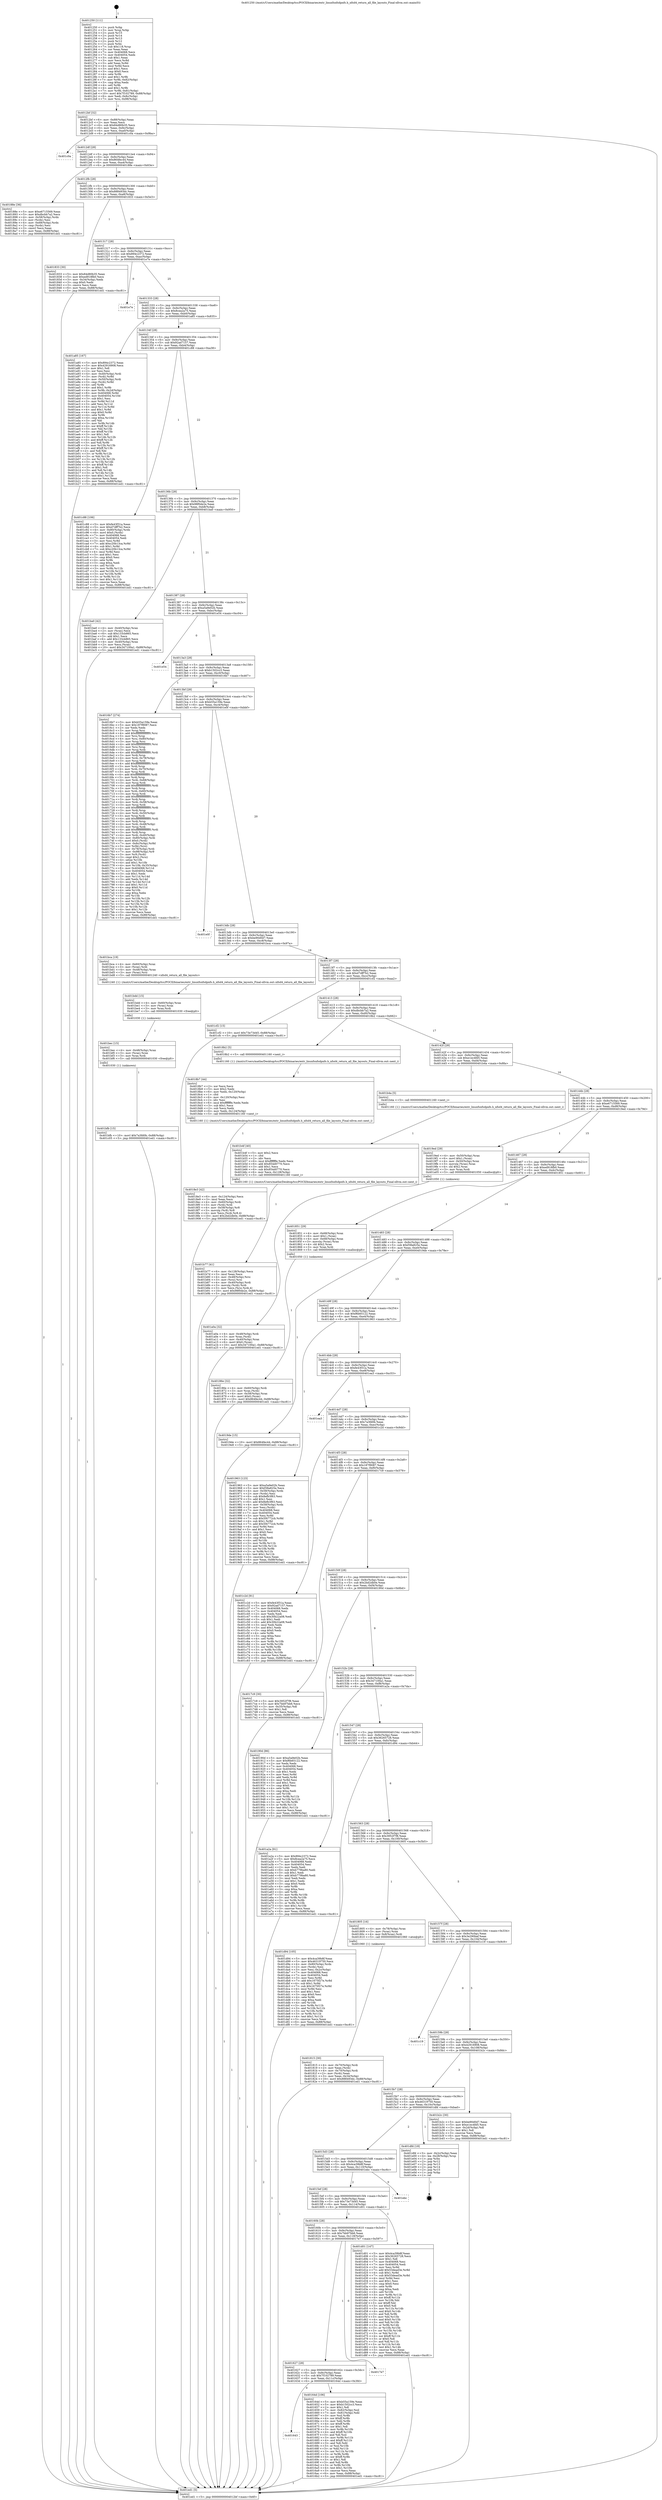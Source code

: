 digraph "0x401250" {
  label = "0x401250 (/mnt/c/Users/mathe/Desktop/tcc/POCII/binaries/extr_linuxfsnfsdpnfs.h_nfsd4_return_all_file_layouts_Final-ollvm.out::main(0))"
  labelloc = "t"
  node[shape=record]

  Entry [label="",width=0.3,height=0.3,shape=circle,fillcolor=black,style=filled]
  "0x4012bf" [label="{
     0x4012bf [32]\l
     | [instrs]\l
     &nbsp;&nbsp;0x4012bf \<+6\>: mov -0x88(%rbp),%eax\l
     &nbsp;&nbsp;0x4012c5 \<+2\>: mov %eax,%ecx\l
     &nbsp;&nbsp;0x4012c7 \<+6\>: sub $0x84d80b35,%ecx\l
     &nbsp;&nbsp;0x4012cd \<+6\>: mov %eax,-0x9c(%rbp)\l
     &nbsp;&nbsp;0x4012d3 \<+6\>: mov %ecx,-0xa0(%rbp)\l
     &nbsp;&nbsp;0x4012d9 \<+6\>: je 0000000000401c0a \<main+0x9ba\>\l
  }"]
  "0x401c0a" [label="{
     0x401c0a\l
  }", style=dashed]
  "0x4012df" [label="{
     0x4012df [28]\l
     | [instrs]\l
     &nbsp;&nbsp;0x4012df \<+5\>: jmp 00000000004012e4 \<main+0x94\>\l
     &nbsp;&nbsp;0x4012e4 \<+6\>: mov -0x9c(%rbp),%eax\l
     &nbsp;&nbsp;0x4012ea \<+5\>: sub $0x864fec44,%eax\l
     &nbsp;&nbsp;0x4012ef \<+6\>: mov %eax,-0xa4(%rbp)\l
     &nbsp;&nbsp;0x4012f5 \<+6\>: je 000000000040188e \<main+0x63e\>\l
  }"]
  Exit [label="",width=0.3,height=0.3,shape=circle,fillcolor=black,style=filled,peripheries=2]
  "0x40188e" [label="{
     0x40188e [36]\l
     | [instrs]\l
     &nbsp;&nbsp;0x40188e \<+5\>: mov $0xe6715569,%eax\l
     &nbsp;&nbsp;0x401893 \<+5\>: mov $0xdbcbb7a2,%ecx\l
     &nbsp;&nbsp;0x401898 \<+4\>: mov -0x58(%rbp),%rdx\l
     &nbsp;&nbsp;0x40189c \<+2\>: mov (%rdx),%esi\l
     &nbsp;&nbsp;0x40189e \<+4\>: mov -0x68(%rbp),%rdx\l
     &nbsp;&nbsp;0x4018a2 \<+2\>: cmp (%rdx),%esi\l
     &nbsp;&nbsp;0x4018a4 \<+3\>: cmovl %ecx,%eax\l
     &nbsp;&nbsp;0x4018a7 \<+6\>: mov %eax,-0x88(%rbp)\l
     &nbsp;&nbsp;0x4018ad \<+5\>: jmp 0000000000401ed1 \<main+0xc81\>\l
  }"]
  "0x4012fb" [label="{
     0x4012fb [28]\l
     | [instrs]\l
     &nbsp;&nbsp;0x4012fb \<+5\>: jmp 0000000000401300 \<main+0xb0\>\l
     &nbsp;&nbsp;0x401300 \<+6\>: mov -0x9c(%rbp),%eax\l
     &nbsp;&nbsp;0x401306 \<+5\>: sub $0x888493dc,%eax\l
     &nbsp;&nbsp;0x40130b \<+6\>: mov %eax,-0xa8(%rbp)\l
     &nbsp;&nbsp;0x401311 \<+6\>: je 0000000000401833 \<main+0x5e3\>\l
  }"]
  "0x401bfb" [label="{
     0x401bfb [15]\l
     | [instrs]\l
     &nbsp;&nbsp;0x401bfb \<+10\>: movl $0x7a3fd0b,-0x88(%rbp)\l
     &nbsp;&nbsp;0x401c05 \<+5\>: jmp 0000000000401ed1 \<main+0xc81\>\l
  }"]
  "0x401833" [label="{
     0x401833 [30]\l
     | [instrs]\l
     &nbsp;&nbsp;0x401833 \<+5\>: mov $0x84d80b35,%eax\l
     &nbsp;&nbsp;0x401838 \<+5\>: mov $0xed918fb0,%ecx\l
     &nbsp;&nbsp;0x40183d \<+3\>: mov -0x34(%rbp),%edx\l
     &nbsp;&nbsp;0x401840 \<+3\>: cmp $0x0,%edx\l
     &nbsp;&nbsp;0x401843 \<+3\>: cmove %ecx,%eax\l
     &nbsp;&nbsp;0x401846 \<+6\>: mov %eax,-0x88(%rbp)\l
     &nbsp;&nbsp;0x40184c \<+5\>: jmp 0000000000401ed1 \<main+0xc81\>\l
  }"]
  "0x401317" [label="{
     0x401317 [28]\l
     | [instrs]\l
     &nbsp;&nbsp;0x401317 \<+5\>: jmp 000000000040131c \<main+0xcc\>\l
     &nbsp;&nbsp;0x40131c \<+6\>: mov -0x9c(%rbp),%eax\l
     &nbsp;&nbsp;0x401322 \<+5\>: sub $0x894c2372,%eax\l
     &nbsp;&nbsp;0x401327 \<+6\>: mov %eax,-0xac(%rbp)\l
     &nbsp;&nbsp;0x40132d \<+6\>: je 0000000000401e7e \<main+0xc2e\>\l
  }"]
  "0x401bec" [label="{
     0x401bec [15]\l
     | [instrs]\l
     &nbsp;&nbsp;0x401bec \<+4\>: mov -0x48(%rbp),%rax\l
     &nbsp;&nbsp;0x401bf0 \<+3\>: mov (%rax),%rax\l
     &nbsp;&nbsp;0x401bf3 \<+3\>: mov %rax,%rdi\l
     &nbsp;&nbsp;0x401bf6 \<+5\>: call 0000000000401030 \<free@plt\>\l
     | [calls]\l
     &nbsp;&nbsp;0x401030 \{1\} (unknown)\l
  }"]
  "0x401e7e" [label="{
     0x401e7e\l
  }", style=dashed]
  "0x401333" [label="{
     0x401333 [28]\l
     | [instrs]\l
     &nbsp;&nbsp;0x401333 \<+5\>: jmp 0000000000401338 \<main+0xe8\>\l
     &nbsp;&nbsp;0x401338 \<+6\>: mov -0x9c(%rbp),%eax\l
     &nbsp;&nbsp;0x40133e \<+5\>: sub $0x8cea2a75,%eax\l
     &nbsp;&nbsp;0x401343 \<+6\>: mov %eax,-0xb0(%rbp)\l
     &nbsp;&nbsp;0x401349 \<+6\>: je 0000000000401a85 \<main+0x835\>\l
  }"]
  "0x401bdd" [label="{
     0x401bdd [15]\l
     | [instrs]\l
     &nbsp;&nbsp;0x401bdd \<+4\>: mov -0x60(%rbp),%rax\l
     &nbsp;&nbsp;0x401be1 \<+3\>: mov (%rax),%rax\l
     &nbsp;&nbsp;0x401be4 \<+3\>: mov %rax,%rdi\l
     &nbsp;&nbsp;0x401be7 \<+5\>: call 0000000000401030 \<free@plt\>\l
     | [calls]\l
     &nbsp;&nbsp;0x401030 \{1\} (unknown)\l
  }"]
  "0x401a85" [label="{
     0x401a85 [167]\l
     | [instrs]\l
     &nbsp;&nbsp;0x401a85 \<+5\>: mov $0x894c2372,%eax\l
     &nbsp;&nbsp;0x401a8a \<+5\>: mov $0x42916908,%ecx\l
     &nbsp;&nbsp;0x401a8f \<+2\>: mov $0x1,%dl\l
     &nbsp;&nbsp;0x401a91 \<+2\>: xor %esi,%esi\l
     &nbsp;&nbsp;0x401a93 \<+4\>: mov -0x40(%rbp),%rdi\l
     &nbsp;&nbsp;0x401a97 \<+3\>: mov (%rdi),%r8d\l
     &nbsp;&nbsp;0x401a9a \<+4\>: mov -0x50(%rbp),%rdi\l
     &nbsp;&nbsp;0x401a9e \<+3\>: cmp (%rdi),%r8d\l
     &nbsp;&nbsp;0x401aa1 \<+4\>: setl %r9b\l
     &nbsp;&nbsp;0x401aa5 \<+4\>: and $0x1,%r9b\l
     &nbsp;&nbsp;0x401aa9 \<+4\>: mov %r9b,-0x2d(%rbp)\l
     &nbsp;&nbsp;0x401aad \<+8\>: mov 0x404068,%r8d\l
     &nbsp;&nbsp;0x401ab5 \<+8\>: mov 0x404054,%r10d\l
     &nbsp;&nbsp;0x401abd \<+3\>: sub $0x1,%esi\l
     &nbsp;&nbsp;0x401ac0 \<+3\>: mov %r8d,%r11d\l
     &nbsp;&nbsp;0x401ac3 \<+3\>: add %esi,%r11d\l
     &nbsp;&nbsp;0x401ac6 \<+4\>: imul %r11d,%r8d\l
     &nbsp;&nbsp;0x401aca \<+4\>: and $0x1,%r8d\l
     &nbsp;&nbsp;0x401ace \<+4\>: cmp $0x0,%r8d\l
     &nbsp;&nbsp;0x401ad2 \<+4\>: sete %r9b\l
     &nbsp;&nbsp;0x401ad6 \<+4\>: cmp $0xa,%r10d\l
     &nbsp;&nbsp;0x401ada \<+3\>: setl %bl\l
     &nbsp;&nbsp;0x401add \<+3\>: mov %r9b,%r14b\l
     &nbsp;&nbsp;0x401ae0 \<+4\>: xor $0xff,%r14b\l
     &nbsp;&nbsp;0x401ae4 \<+3\>: mov %bl,%r15b\l
     &nbsp;&nbsp;0x401ae7 \<+4\>: xor $0xff,%r15b\l
     &nbsp;&nbsp;0x401aeb \<+3\>: xor $0x1,%dl\l
     &nbsp;&nbsp;0x401aee \<+3\>: mov %r14b,%r12b\l
     &nbsp;&nbsp;0x401af1 \<+4\>: and $0xff,%r12b\l
     &nbsp;&nbsp;0x401af5 \<+3\>: and %dl,%r9b\l
     &nbsp;&nbsp;0x401af8 \<+3\>: mov %r15b,%r13b\l
     &nbsp;&nbsp;0x401afb \<+4\>: and $0xff,%r13b\l
     &nbsp;&nbsp;0x401aff \<+2\>: and %dl,%bl\l
     &nbsp;&nbsp;0x401b01 \<+3\>: or %r9b,%r12b\l
     &nbsp;&nbsp;0x401b04 \<+3\>: or %bl,%r13b\l
     &nbsp;&nbsp;0x401b07 \<+3\>: xor %r13b,%r12b\l
     &nbsp;&nbsp;0x401b0a \<+3\>: or %r15b,%r14b\l
     &nbsp;&nbsp;0x401b0d \<+4\>: xor $0xff,%r14b\l
     &nbsp;&nbsp;0x401b11 \<+3\>: or $0x1,%dl\l
     &nbsp;&nbsp;0x401b14 \<+3\>: and %dl,%r14b\l
     &nbsp;&nbsp;0x401b17 \<+3\>: or %r14b,%r12b\l
     &nbsp;&nbsp;0x401b1a \<+4\>: test $0x1,%r12b\l
     &nbsp;&nbsp;0x401b1e \<+3\>: cmovne %ecx,%eax\l
     &nbsp;&nbsp;0x401b21 \<+6\>: mov %eax,-0x88(%rbp)\l
     &nbsp;&nbsp;0x401b27 \<+5\>: jmp 0000000000401ed1 \<main+0xc81\>\l
  }"]
  "0x40134f" [label="{
     0x40134f [28]\l
     | [instrs]\l
     &nbsp;&nbsp;0x40134f \<+5\>: jmp 0000000000401354 \<main+0x104\>\l
     &nbsp;&nbsp;0x401354 \<+6\>: mov -0x9c(%rbp),%eax\l
     &nbsp;&nbsp;0x40135a \<+5\>: sub $0x92ad7157,%eax\l
     &nbsp;&nbsp;0x40135f \<+6\>: mov %eax,-0xb4(%rbp)\l
     &nbsp;&nbsp;0x401365 \<+6\>: je 0000000000401c88 \<main+0xa38\>\l
  }"]
  "0x401b77" [label="{
     0x401b77 [41]\l
     | [instrs]\l
     &nbsp;&nbsp;0x401b77 \<+6\>: mov -0x128(%rbp),%ecx\l
     &nbsp;&nbsp;0x401b7d \<+3\>: imul %eax,%ecx\l
     &nbsp;&nbsp;0x401b80 \<+4\>: mov -0x48(%rbp),%rsi\l
     &nbsp;&nbsp;0x401b84 \<+3\>: mov (%rsi),%rsi\l
     &nbsp;&nbsp;0x401b87 \<+4\>: mov -0x40(%rbp),%rdi\l
     &nbsp;&nbsp;0x401b8b \<+3\>: movslq (%rdi),%rdi\l
     &nbsp;&nbsp;0x401b8e \<+3\>: mov %ecx,(%rsi,%rdi,4)\l
     &nbsp;&nbsp;0x401b91 \<+10\>: movl $0x98f0de2e,-0x88(%rbp)\l
     &nbsp;&nbsp;0x401b9b \<+5\>: jmp 0000000000401ed1 \<main+0xc81\>\l
  }"]
  "0x401c88" [label="{
     0x401c88 [106]\l
     | [instrs]\l
     &nbsp;&nbsp;0x401c88 \<+5\>: mov $0xfe43f31a,%eax\l
     &nbsp;&nbsp;0x401c8d \<+5\>: mov $0xd7dff7b2,%ecx\l
     &nbsp;&nbsp;0x401c92 \<+4\>: mov -0x80(%rbp),%rdx\l
     &nbsp;&nbsp;0x401c96 \<+6\>: movl $0x0,(%rdx)\l
     &nbsp;&nbsp;0x401c9c \<+7\>: mov 0x404068,%esi\l
     &nbsp;&nbsp;0x401ca3 \<+7\>: mov 0x404054,%edi\l
     &nbsp;&nbsp;0x401caa \<+3\>: mov %esi,%r8d\l
     &nbsp;&nbsp;0x401cad \<+7\>: add $0xc20b13ca,%r8d\l
     &nbsp;&nbsp;0x401cb4 \<+4\>: sub $0x1,%r8d\l
     &nbsp;&nbsp;0x401cb8 \<+7\>: sub $0xc20b13ca,%r8d\l
     &nbsp;&nbsp;0x401cbf \<+4\>: imul %r8d,%esi\l
     &nbsp;&nbsp;0x401cc3 \<+3\>: and $0x1,%esi\l
     &nbsp;&nbsp;0x401cc6 \<+3\>: cmp $0x0,%esi\l
     &nbsp;&nbsp;0x401cc9 \<+4\>: sete %r9b\l
     &nbsp;&nbsp;0x401ccd \<+3\>: cmp $0xa,%edi\l
     &nbsp;&nbsp;0x401cd0 \<+4\>: setl %r10b\l
     &nbsp;&nbsp;0x401cd4 \<+3\>: mov %r9b,%r11b\l
     &nbsp;&nbsp;0x401cd7 \<+3\>: and %r10b,%r11b\l
     &nbsp;&nbsp;0x401cda \<+3\>: xor %r10b,%r9b\l
     &nbsp;&nbsp;0x401cdd \<+3\>: or %r9b,%r11b\l
     &nbsp;&nbsp;0x401ce0 \<+4\>: test $0x1,%r11b\l
     &nbsp;&nbsp;0x401ce4 \<+3\>: cmovne %ecx,%eax\l
     &nbsp;&nbsp;0x401ce7 \<+6\>: mov %eax,-0x88(%rbp)\l
     &nbsp;&nbsp;0x401ced \<+5\>: jmp 0000000000401ed1 \<main+0xc81\>\l
  }"]
  "0x40136b" [label="{
     0x40136b [28]\l
     | [instrs]\l
     &nbsp;&nbsp;0x40136b \<+5\>: jmp 0000000000401370 \<main+0x120\>\l
     &nbsp;&nbsp;0x401370 \<+6\>: mov -0x9c(%rbp),%eax\l
     &nbsp;&nbsp;0x401376 \<+5\>: sub $0x98f0de2e,%eax\l
     &nbsp;&nbsp;0x40137b \<+6\>: mov %eax,-0xb8(%rbp)\l
     &nbsp;&nbsp;0x401381 \<+6\>: je 0000000000401ba0 \<main+0x950\>\l
  }"]
  "0x401b4f" [label="{
     0x401b4f [40]\l
     | [instrs]\l
     &nbsp;&nbsp;0x401b4f \<+5\>: mov $0x2,%ecx\l
     &nbsp;&nbsp;0x401b54 \<+1\>: cltd\l
     &nbsp;&nbsp;0x401b55 \<+2\>: idiv %ecx\l
     &nbsp;&nbsp;0x401b57 \<+6\>: imul $0xfffffffe,%edx,%ecx\l
     &nbsp;&nbsp;0x401b5d \<+6\>: add $0x854d0770,%ecx\l
     &nbsp;&nbsp;0x401b63 \<+3\>: add $0x1,%ecx\l
     &nbsp;&nbsp;0x401b66 \<+6\>: sub $0x854d0770,%ecx\l
     &nbsp;&nbsp;0x401b6c \<+6\>: mov %ecx,-0x128(%rbp)\l
     &nbsp;&nbsp;0x401b72 \<+5\>: call 0000000000401160 \<next_i\>\l
     | [calls]\l
     &nbsp;&nbsp;0x401160 \{1\} (/mnt/c/Users/mathe/Desktop/tcc/POCII/binaries/extr_linuxfsnfsdpnfs.h_nfsd4_return_all_file_layouts_Final-ollvm.out::next_i)\l
  }"]
  "0x401ba0" [label="{
     0x401ba0 [42]\l
     | [instrs]\l
     &nbsp;&nbsp;0x401ba0 \<+4\>: mov -0x40(%rbp),%rax\l
     &nbsp;&nbsp;0x401ba4 \<+2\>: mov (%rax),%ecx\l
     &nbsp;&nbsp;0x401ba6 \<+6\>: sub $0x133cb865,%ecx\l
     &nbsp;&nbsp;0x401bac \<+3\>: add $0x1,%ecx\l
     &nbsp;&nbsp;0x401baf \<+6\>: add $0x133cb865,%ecx\l
     &nbsp;&nbsp;0x401bb5 \<+4\>: mov -0x40(%rbp),%rax\l
     &nbsp;&nbsp;0x401bb9 \<+2\>: mov %ecx,(%rax)\l
     &nbsp;&nbsp;0x401bbb \<+10\>: movl $0x347100a1,-0x88(%rbp)\l
     &nbsp;&nbsp;0x401bc5 \<+5\>: jmp 0000000000401ed1 \<main+0xc81\>\l
  }"]
  "0x401387" [label="{
     0x401387 [28]\l
     | [instrs]\l
     &nbsp;&nbsp;0x401387 \<+5\>: jmp 000000000040138c \<main+0x13c\>\l
     &nbsp;&nbsp;0x40138c \<+6\>: mov -0x9c(%rbp),%eax\l
     &nbsp;&nbsp;0x401392 \<+5\>: sub $0xa5a9e02b,%eax\l
     &nbsp;&nbsp;0x401397 \<+6\>: mov %eax,-0xbc(%rbp)\l
     &nbsp;&nbsp;0x40139d \<+6\>: je 0000000000401e54 \<main+0xc04\>\l
  }"]
  "0x401a0a" [label="{
     0x401a0a [32]\l
     | [instrs]\l
     &nbsp;&nbsp;0x401a0a \<+4\>: mov -0x48(%rbp),%rdi\l
     &nbsp;&nbsp;0x401a0e \<+3\>: mov %rax,(%rdi)\l
     &nbsp;&nbsp;0x401a11 \<+4\>: mov -0x40(%rbp),%rax\l
     &nbsp;&nbsp;0x401a15 \<+6\>: movl $0x0,(%rax)\l
     &nbsp;&nbsp;0x401a1b \<+10\>: movl $0x347100a1,-0x88(%rbp)\l
     &nbsp;&nbsp;0x401a25 \<+5\>: jmp 0000000000401ed1 \<main+0xc81\>\l
  }"]
  "0x401e54" [label="{
     0x401e54\l
  }", style=dashed]
  "0x4013a3" [label="{
     0x4013a3 [28]\l
     | [instrs]\l
     &nbsp;&nbsp;0x4013a3 \<+5\>: jmp 00000000004013a8 \<main+0x158\>\l
     &nbsp;&nbsp;0x4013a8 \<+6\>: mov -0x9c(%rbp),%eax\l
     &nbsp;&nbsp;0x4013ae \<+5\>: sub $0xb1502cc3,%eax\l
     &nbsp;&nbsp;0x4013b3 \<+6\>: mov %eax,-0xc0(%rbp)\l
     &nbsp;&nbsp;0x4013b9 \<+6\>: je 00000000004016b7 \<main+0x467\>\l
  }"]
  "0x4018e3" [label="{
     0x4018e3 [42]\l
     | [instrs]\l
     &nbsp;&nbsp;0x4018e3 \<+6\>: mov -0x124(%rbp),%ecx\l
     &nbsp;&nbsp;0x4018e9 \<+3\>: imul %eax,%ecx\l
     &nbsp;&nbsp;0x4018ec \<+4\>: mov -0x60(%rbp),%rdi\l
     &nbsp;&nbsp;0x4018f0 \<+3\>: mov (%rdi),%rdi\l
     &nbsp;&nbsp;0x4018f3 \<+4\>: mov -0x58(%rbp),%r8\l
     &nbsp;&nbsp;0x4018f7 \<+3\>: movslq (%r8),%r8\l
     &nbsp;&nbsp;0x4018fa \<+4\>: mov %ecx,(%rdi,%r8,4)\l
     &nbsp;&nbsp;0x4018fe \<+10\>: movl $0x2bd2db0e,-0x88(%rbp)\l
     &nbsp;&nbsp;0x401908 \<+5\>: jmp 0000000000401ed1 \<main+0xc81\>\l
  }"]
  "0x4016b7" [label="{
     0x4016b7 [274]\l
     | [instrs]\l
     &nbsp;&nbsp;0x4016b7 \<+5\>: mov $0xb55a159e,%eax\l
     &nbsp;&nbsp;0x4016bc \<+5\>: mov $0x187f9087,%ecx\l
     &nbsp;&nbsp;0x4016c1 \<+2\>: xor %edx,%edx\l
     &nbsp;&nbsp;0x4016c3 \<+3\>: mov %rsp,%rsi\l
     &nbsp;&nbsp;0x4016c6 \<+4\>: add $0xfffffffffffffff0,%rsi\l
     &nbsp;&nbsp;0x4016ca \<+3\>: mov %rsi,%rsp\l
     &nbsp;&nbsp;0x4016cd \<+4\>: mov %rsi,-0x80(%rbp)\l
     &nbsp;&nbsp;0x4016d1 \<+3\>: mov %rsp,%rsi\l
     &nbsp;&nbsp;0x4016d4 \<+4\>: add $0xfffffffffffffff0,%rsi\l
     &nbsp;&nbsp;0x4016d8 \<+3\>: mov %rsi,%rsp\l
     &nbsp;&nbsp;0x4016db \<+3\>: mov %rsp,%rdi\l
     &nbsp;&nbsp;0x4016de \<+4\>: add $0xfffffffffffffff0,%rdi\l
     &nbsp;&nbsp;0x4016e2 \<+3\>: mov %rdi,%rsp\l
     &nbsp;&nbsp;0x4016e5 \<+4\>: mov %rdi,-0x78(%rbp)\l
     &nbsp;&nbsp;0x4016e9 \<+3\>: mov %rsp,%rdi\l
     &nbsp;&nbsp;0x4016ec \<+4\>: add $0xfffffffffffffff0,%rdi\l
     &nbsp;&nbsp;0x4016f0 \<+3\>: mov %rdi,%rsp\l
     &nbsp;&nbsp;0x4016f3 \<+4\>: mov %rdi,-0x70(%rbp)\l
     &nbsp;&nbsp;0x4016f7 \<+3\>: mov %rsp,%rdi\l
     &nbsp;&nbsp;0x4016fa \<+4\>: add $0xfffffffffffffff0,%rdi\l
     &nbsp;&nbsp;0x4016fe \<+3\>: mov %rdi,%rsp\l
     &nbsp;&nbsp;0x401701 \<+4\>: mov %rdi,-0x68(%rbp)\l
     &nbsp;&nbsp;0x401705 \<+3\>: mov %rsp,%rdi\l
     &nbsp;&nbsp;0x401708 \<+4\>: add $0xfffffffffffffff0,%rdi\l
     &nbsp;&nbsp;0x40170c \<+3\>: mov %rdi,%rsp\l
     &nbsp;&nbsp;0x40170f \<+4\>: mov %rdi,-0x60(%rbp)\l
     &nbsp;&nbsp;0x401713 \<+3\>: mov %rsp,%rdi\l
     &nbsp;&nbsp;0x401716 \<+4\>: add $0xfffffffffffffff0,%rdi\l
     &nbsp;&nbsp;0x40171a \<+3\>: mov %rdi,%rsp\l
     &nbsp;&nbsp;0x40171d \<+4\>: mov %rdi,-0x58(%rbp)\l
     &nbsp;&nbsp;0x401721 \<+3\>: mov %rsp,%rdi\l
     &nbsp;&nbsp;0x401724 \<+4\>: add $0xfffffffffffffff0,%rdi\l
     &nbsp;&nbsp;0x401728 \<+3\>: mov %rdi,%rsp\l
     &nbsp;&nbsp;0x40172b \<+4\>: mov %rdi,-0x50(%rbp)\l
     &nbsp;&nbsp;0x40172f \<+3\>: mov %rsp,%rdi\l
     &nbsp;&nbsp;0x401732 \<+4\>: add $0xfffffffffffffff0,%rdi\l
     &nbsp;&nbsp;0x401736 \<+3\>: mov %rdi,%rsp\l
     &nbsp;&nbsp;0x401739 \<+4\>: mov %rdi,-0x48(%rbp)\l
     &nbsp;&nbsp;0x40173d \<+3\>: mov %rsp,%rdi\l
     &nbsp;&nbsp;0x401740 \<+4\>: add $0xfffffffffffffff0,%rdi\l
     &nbsp;&nbsp;0x401744 \<+3\>: mov %rdi,%rsp\l
     &nbsp;&nbsp;0x401747 \<+4\>: mov %rdi,-0x40(%rbp)\l
     &nbsp;&nbsp;0x40174b \<+4\>: mov -0x80(%rbp),%rdi\l
     &nbsp;&nbsp;0x40174f \<+6\>: movl $0x0,(%rdi)\l
     &nbsp;&nbsp;0x401755 \<+7\>: mov -0x8c(%rbp),%r8d\l
     &nbsp;&nbsp;0x40175c \<+3\>: mov %r8d,(%rsi)\l
     &nbsp;&nbsp;0x40175f \<+4\>: mov -0x78(%rbp),%rdi\l
     &nbsp;&nbsp;0x401763 \<+7\>: mov -0x98(%rbp),%r9\l
     &nbsp;&nbsp;0x40176a \<+3\>: mov %r9,(%rdi)\l
     &nbsp;&nbsp;0x40176d \<+3\>: cmpl $0x2,(%rsi)\l
     &nbsp;&nbsp;0x401770 \<+4\>: setne %r10b\l
     &nbsp;&nbsp;0x401774 \<+4\>: and $0x1,%r10b\l
     &nbsp;&nbsp;0x401778 \<+4\>: mov %r10b,-0x35(%rbp)\l
     &nbsp;&nbsp;0x40177c \<+8\>: mov 0x404068,%r11d\l
     &nbsp;&nbsp;0x401784 \<+7\>: mov 0x404054,%ebx\l
     &nbsp;&nbsp;0x40178b \<+3\>: sub $0x1,%edx\l
     &nbsp;&nbsp;0x40178e \<+3\>: mov %r11d,%r14d\l
     &nbsp;&nbsp;0x401791 \<+3\>: add %edx,%r14d\l
     &nbsp;&nbsp;0x401794 \<+4\>: imul %r14d,%r11d\l
     &nbsp;&nbsp;0x401798 \<+4\>: and $0x1,%r11d\l
     &nbsp;&nbsp;0x40179c \<+4\>: cmp $0x0,%r11d\l
     &nbsp;&nbsp;0x4017a0 \<+4\>: sete %r10b\l
     &nbsp;&nbsp;0x4017a4 \<+3\>: cmp $0xa,%ebx\l
     &nbsp;&nbsp;0x4017a7 \<+4\>: setl %r15b\l
     &nbsp;&nbsp;0x4017ab \<+3\>: mov %r10b,%r12b\l
     &nbsp;&nbsp;0x4017ae \<+3\>: and %r15b,%r12b\l
     &nbsp;&nbsp;0x4017b1 \<+3\>: xor %r15b,%r10b\l
     &nbsp;&nbsp;0x4017b4 \<+3\>: or %r10b,%r12b\l
     &nbsp;&nbsp;0x4017b7 \<+4\>: test $0x1,%r12b\l
     &nbsp;&nbsp;0x4017bb \<+3\>: cmovne %ecx,%eax\l
     &nbsp;&nbsp;0x4017be \<+6\>: mov %eax,-0x88(%rbp)\l
     &nbsp;&nbsp;0x4017c4 \<+5\>: jmp 0000000000401ed1 \<main+0xc81\>\l
  }"]
  "0x4013bf" [label="{
     0x4013bf [28]\l
     | [instrs]\l
     &nbsp;&nbsp;0x4013bf \<+5\>: jmp 00000000004013c4 \<main+0x174\>\l
     &nbsp;&nbsp;0x4013c4 \<+6\>: mov -0x9c(%rbp),%eax\l
     &nbsp;&nbsp;0x4013ca \<+5\>: sub $0xb55a159e,%eax\l
     &nbsp;&nbsp;0x4013cf \<+6\>: mov %eax,-0xc4(%rbp)\l
     &nbsp;&nbsp;0x4013d5 \<+6\>: je 0000000000401e0f \<main+0xbbf\>\l
  }"]
  "0x4018b7" [label="{
     0x4018b7 [44]\l
     | [instrs]\l
     &nbsp;&nbsp;0x4018b7 \<+2\>: xor %ecx,%ecx\l
     &nbsp;&nbsp;0x4018b9 \<+5\>: mov $0x2,%edx\l
     &nbsp;&nbsp;0x4018be \<+6\>: mov %edx,-0x120(%rbp)\l
     &nbsp;&nbsp;0x4018c4 \<+1\>: cltd\l
     &nbsp;&nbsp;0x4018c5 \<+6\>: mov -0x120(%rbp),%esi\l
     &nbsp;&nbsp;0x4018cb \<+2\>: idiv %esi\l
     &nbsp;&nbsp;0x4018cd \<+6\>: imul $0xfffffffe,%edx,%edx\l
     &nbsp;&nbsp;0x4018d3 \<+3\>: sub $0x1,%ecx\l
     &nbsp;&nbsp;0x4018d6 \<+2\>: sub %ecx,%edx\l
     &nbsp;&nbsp;0x4018d8 \<+6\>: mov %edx,-0x124(%rbp)\l
     &nbsp;&nbsp;0x4018de \<+5\>: call 0000000000401160 \<next_i\>\l
     | [calls]\l
     &nbsp;&nbsp;0x401160 \{1\} (/mnt/c/Users/mathe/Desktop/tcc/POCII/binaries/extr_linuxfsnfsdpnfs.h_nfsd4_return_all_file_layouts_Final-ollvm.out::next_i)\l
  }"]
  "0x401e0f" [label="{
     0x401e0f\l
  }", style=dashed]
  "0x4013db" [label="{
     0x4013db [28]\l
     | [instrs]\l
     &nbsp;&nbsp;0x4013db \<+5\>: jmp 00000000004013e0 \<main+0x190\>\l
     &nbsp;&nbsp;0x4013e0 \<+6\>: mov -0x9c(%rbp),%eax\l
     &nbsp;&nbsp;0x4013e6 \<+5\>: sub $0xbe90d0d7,%eax\l
     &nbsp;&nbsp;0x4013eb \<+6\>: mov %eax,-0xc8(%rbp)\l
     &nbsp;&nbsp;0x4013f1 \<+6\>: je 0000000000401bca \<main+0x97a\>\l
  }"]
  "0x40186e" [label="{
     0x40186e [32]\l
     | [instrs]\l
     &nbsp;&nbsp;0x40186e \<+4\>: mov -0x60(%rbp),%rdi\l
     &nbsp;&nbsp;0x401872 \<+3\>: mov %rax,(%rdi)\l
     &nbsp;&nbsp;0x401875 \<+4\>: mov -0x58(%rbp),%rax\l
     &nbsp;&nbsp;0x401879 \<+6\>: movl $0x0,(%rax)\l
     &nbsp;&nbsp;0x40187f \<+10\>: movl $0x864fec44,-0x88(%rbp)\l
     &nbsp;&nbsp;0x401889 \<+5\>: jmp 0000000000401ed1 \<main+0xc81\>\l
  }"]
  "0x401bca" [label="{
     0x401bca [19]\l
     | [instrs]\l
     &nbsp;&nbsp;0x401bca \<+4\>: mov -0x60(%rbp),%rax\l
     &nbsp;&nbsp;0x401bce \<+3\>: mov (%rax),%rdi\l
     &nbsp;&nbsp;0x401bd1 \<+4\>: mov -0x48(%rbp),%rax\l
     &nbsp;&nbsp;0x401bd5 \<+3\>: mov (%rax),%rsi\l
     &nbsp;&nbsp;0x401bd8 \<+5\>: call 0000000000401240 \<nfsd4_return_all_file_layouts\>\l
     | [calls]\l
     &nbsp;&nbsp;0x401240 \{1\} (/mnt/c/Users/mathe/Desktop/tcc/POCII/binaries/extr_linuxfsnfsdpnfs.h_nfsd4_return_all_file_layouts_Final-ollvm.out::nfsd4_return_all_file_layouts)\l
  }"]
  "0x4013f7" [label="{
     0x4013f7 [28]\l
     | [instrs]\l
     &nbsp;&nbsp;0x4013f7 \<+5\>: jmp 00000000004013fc \<main+0x1ac\>\l
     &nbsp;&nbsp;0x4013fc \<+6\>: mov -0x9c(%rbp),%eax\l
     &nbsp;&nbsp;0x401402 \<+5\>: sub $0xd7dff7b2,%eax\l
     &nbsp;&nbsp;0x401407 \<+6\>: mov %eax,-0xcc(%rbp)\l
     &nbsp;&nbsp;0x40140d \<+6\>: je 0000000000401cf2 \<main+0xaa2\>\l
  }"]
  "0x401815" [label="{
     0x401815 [30]\l
     | [instrs]\l
     &nbsp;&nbsp;0x401815 \<+4\>: mov -0x70(%rbp),%rdi\l
     &nbsp;&nbsp;0x401819 \<+2\>: mov %eax,(%rdi)\l
     &nbsp;&nbsp;0x40181b \<+4\>: mov -0x70(%rbp),%rdi\l
     &nbsp;&nbsp;0x40181f \<+2\>: mov (%rdi),%eax\l
     &nbsp;&nbsp;0x401821 \<+3\>: mov %eax,-0x34(%rbp)\l
     &nbsp;&nbsp;0x401824 \<+10\>: movl $0x888493dc,-0x88(%rbp)\l
     &nbsp;&nbsp;0x40182e \<+5\>: jmp 0000000000401ed1 \<main+0xc81\>\l
  }"]
  "0x401cf2" [label="{
     0x401cf2 [15]\l
     | [instrs]\l
     &nbsp;&nbsp;0x401cf2 \<+10\>: movl $0x73e73d45,-0x88(%rbp)\l
     &nbsp;&nbsp;0x401cfc \<+5\>: jmp 0000000000401ed1 \<main+0xc81\>\l
  }"]
  "0x401413" [label="{
     0x401413 [28]\l
     | [instrs]\l
     &nbsp;&nbsp;0x401413 \<+5\>: jmp 0000000000401418 \<main+0x1c8\>\l
     &nbsp;&nbsp;0x401418 \<+6\>: mov -0x9c(%rbp),%eax\l
     &nbsp;&nbsp;0x40141e \<+5\>: sub $0xdbcbb7a2,%eax\l
     &nbsp;&nbsp;0x401423 \<+6\>: mov %eax,-0xd0(%rbp)\l
     &nbsp;&nbsp;0x401429 \<+6\>: je 00000000004018b2 \<main+0x662\>\l
  }"]
  "0x401250" [label="{
     0x401250 [111]\l
     | [instrs]\l
     &nbsp;&nbsp;0x401250 \<+1\>: push %rbp\l
     &nbsp;&nbsp;0x401251 \<+3\>: mov %rsp,%rbp\l
     &nbsp;&nbsp;0x401254 \<+2\>: push %r15\l
     &nbsp;&nbsp;0x401256 \<+2\>: push %r14\l
     &nbsp;&nbsp;0x401258 \<+2\>: push %r13\l
     &nbsp;&nbsp;0x40125a \<+2\>: push %r12\l
     &nbsp;&nbsp;0x40125c \<+1\>: push %rbx\l
     &nbsp;&nbsp;0x40125d \<+7\>: sub $0x118,%rsp\l
     &nbsp;&nbsp;0x401264 \<+2\>: xor %eax,%eax\l
     &nbsp;&nbsp;0x401266 \<+7\>: mov 0x404068,%ecx\l
     &nbsp;&nbsp;0x40126d \<+7\>: mov 0x404054,%edx\l
     &nbsp;&nbsp;0x401274 \<+3\>: sub $0x1,%eax\l
     &nbsp;&nbsp;0x401277 \<+3\>: mov %ecx,%r8d\l
     &nbsp;&nbsp;0x40127a \<+3\>: add %eax,%r8d\l
     &nbsp;&nbsp;0x40127d \<+4\>: imul %r8d,%ecx\l
     &nbsp;&nbsp;0x401281 \<+3\>: and $0x1,%ecx\l
     &nbsp;&nbsp;0x401284 \<+3\>: cmp $0x0,%ecx\l
     &nbsp;&nbsp;0x401287 \<+4\>: sete %r9b\l
     &nbsp;&nbsp;0x40128b \<+4\>: and $0x1,%r9b\l
     &nbsp;&nbsp;0x40128f \<+7\>: mov %r9b,-0x82(%rbp)\l
     &nbsp;&nbsp;0x401296 \<+3\>: cmp $0xa,%edx\l
     &nbsp;&nbsp;0x401299 \<+4\>: setl %r9b\l
     &nbsp;&nbsp;0x40129d \<+4\>: and $0x1,%r9b\l
     &nbsp;&nbsp;0x4012a1 \<+7\>: mov %r9b,-0x81(%rbp)\l
     &nbsp;&nbsp;0x4012a8 \<+10\>: movl $0x7f102789,-0x88(%rbp)\l
     &nbsp;&nbsp;0x4012b2 \<+6\>: mov %edi,-0x8c(%rbp)\l
     &nbsp;&nbsp;0x4012b8 \<+7\>: mov %rsi,-0x98(%rbp)\l
  }"]
  "0x4018b2" [label="{
     0x4018b2 [5]\l
     | [instrs]\l
     &nbsp;&nbsp;0x4018b2 \<+5\>: call 0000000000401160 \<next_i\>\l
     | [calls]\l
     &nbsp;&nbsp;0x401160 \{1\} (/mnt/c/Users/mathe/Desktop/tcc/POCII/binaries/extr_linuxfsnfsdpnfs.h_nfsd4_return_all_file_layouts_Final-ollvm.out::next_i)\l
  }"]
  "0x40142f" [label="{
     0x40142f [28]\l
     | [instrs]\l
     &nbsp;&nbsp;0x40142f \<+5\>: jmp 0000000000401434 \<main+0x1e4\>\l
     &nbsp;&nbsp;0x401434 \<+6\>: mov -0x9c(%rbp),%eax\l
     &nbsp;&nbsp;0x40143a \<+5\>: sub $0xe1ec4fd5,%eax\l
     &nbsp;&nbsp;0x40143f \<+6\>: mov %eax,-0xd4(%rbp)\l
     &nbsp;&nbsp;0x401445 \<+6\>: je 0000000000401b4a \<main+0x8fa\>\l
  }"]
  "0x401ed1" [label="{
     0x401ed1 [5]\l
     | [instrs]\l
     &nbsp;&nbsp;0x401ed1 \<+5\>: jmp 00000000004012bf \<main+0x6f\>\l
  }"]
  "0x401b4a" [label="{
     0x401b4a [5]\l
     | [instrs]\l
     &nbsp;&nbsp;0x401b4a \<+5\>: call 0000000000401160 \<next_i\>\l
     | [calls]\l
     &nbsp;&nbsp;0x401160 \{1\} (/mnt/c/Users/mathe/Desktop/tcc/POCII/binaries/extr_linuxfsnfsdpnfs.h_nfsd4_return_all_file_layouts_Final-ollvm.out::next_i)\l
  }"]
  "0x40144b" [label="{
     0x40144b [28]\l
     | [instrs]\l
     &nbsp;&nbsp;0x40144b \<+5\>: jmp 0000000000401450 \<main+0x200\>\l
     &nbsp;&nbsp;0x401450 \<+6\>: mov -0x9c(%rbp),%eax\l
     &nbsp;&nbsp;0x401456 \<+5\>: sub $0xe6715569,%eax\l
     &nbsp;&nbsp;0x40145b \<+6\>: mov %eax,-0xd8(%rbp)\l
     &nbsp;&nbsp;0x401461 \<+6\>: je 00000000004019ed \<main+0x79d\>\l
  }"]
  "0x401643" [label="{
     0x401643\l
  }", style=dashed]
  "0x4019ed" [label="{
     0x4019ed [29]\l
     | [instrs]\l
     &nbsp;&nbsp;0x4019ed \<+4\>: mov -0x50(%rbp),%rax\l
     &nbsp;&nbsp;0x4019f1 \<+6\>: movl $0x1,(%rax)\l
     &nbsp;&nbsp;0x4019f7 \<+4\>: mov -0x50(%rbp),%rax\l
     &nbsp;&nbsp;0x4019fb \<+3\>: movslq (%rax),%rax\l
     &nbsp;&nbsp;0x4019fe \<+4\>: shl $0x2,%rax\l
     &nbsp;&nbsp;0x401a02 \<+3\>: mov %rax,%rdi\l
     &nbsp;&nbsp;0x401a05 \<+5\>: call 0000000000401050 \<malloc@plt\>\l
     | [calls]\l
     &nbsp;&nbsp;0x401050 \{1\} (unknown)\l
  }"]
  "0x401467" [label="{
     0x401467 [28]\l
     | [instrs]\l
     &nbsp;&nbsp;0x401467 \<+5\>: jmp 000000000040146c \<main+0x21c\>\l
     &nbsp;&nbsp;0x40146c \<+6\>: mov -0x9c(%rbp),%eax\l
     &nbsp;&nbsp;0x401472 \<+5\>: sub $0xed918fb0,%eax\l
     &nbsp;&nbsp;0x401477 \<+6\>: mov %eax,-0xdc(%rbp)\l
     &nbsp;&nbsp;0x40147d \<+6\>: je 0000000000401851 \<main+0x601\>\l
  }"]
  "0x40164d" [label="{
     0x40164d [106]\l
     | [instrs]\l
     &nbsp;&nbsp;0x40164d \<+5\>: mov $0xb55a159e,%eax\l
     &nbsp;&nbsp;0x401652 \<+5\>: mov $0xb1502cc3,%ecx\l
     &nbsp;&nbsp;0x401657 \<+2\>: mov $0x1,%dl\l
     &nbsp;&nbsp;0x401659 \<+7\>: mov -0x82(%rbp),%sil\l
     &nbsp;&nbsp;0x401660 \<+7\>: mov -0x81(%rbp),%dil\l
     &nbsp;&nbsp;0x401667 \<+3\>: mov %sil,%r8b\l
     &nbsp;&nbsp;0x40166a \<+4\>: xor $0xff,%r8b\l
     &nbsp;&nbsp;0x40166e \<+3\>: mov %dil,%r9b\l
     &nbsp;&nbsp;0x401671 \<+4\>: xor $0xff,%r9b\l
     &nbsp;&nbsp;0x401675 \<+3\>: xor $0x1,%dl\l
     &nbsp;&nbsp;0x401678 \<+3\>: mov %r8b,%r10b\l
     &nbsp;&nbsp;0x40167b \<+4\>: and $0xff,%r10b\l
     &nbsp;&nbsp;0x40167f \<+3\>: and %dl,%sil\l
     &nbsp;&nbsp;0x401682 \<+3\>: mov %r9b,%r11b\l
     &nbsp;&nbsp;0x401685 \<+4\>: and $0xff,%r11b\l
     &nbsp;&nbsp;0x401689 \<+3\>: and %dl,%dil\l
     &nbsp;&nbsp;0x40168c \<+3\>: or %sil,%r10b\l
     &nbsp;&nbsp;0x40168f \<+3\>: or %dil,%r11b\l
     &nbsp;&nbsp;0x401692 \<+3\>: xor %r11b,%r10b\l
     &nbsp;&nbsp;0x401695 \<+3\>: or %r9b,%r8b\l
     &nbsp;&nbsp;0x401698 \<+4\>: xor $0xff,%r8b\l
     &nbsp;&nbsp;0x40169c \<+3\>: or $0x1,%dl\l
     &nbsp;&nbsp;0x40169f \<+3\>: and %dl,%r8b\l
     &nbsp;&nbsp;0x4016a2 \<+3\>: or %r8b,%r10b\l
     &nbsp;&nbsp;0x4016a5 \<+4\>: test $0x1,%r10b\l
     &nbsp;&nbsp;0x4016a9 \<+3\>: cmovne %ecx,%eax\l
     &nbsp;&nbsp;0x4016ac \<+6\>: mov %eax,-0x88(%rbp)\l
     &nbsp;&nbsp;0x4016b2 \<+5\>: jmp 0000000000401ed1 \<main+0xc81\>\l
  }"]
  "0x401851" [label="{
     0x401851 [29]\l
     | [instrs]\l
     &nbsp;&nbsp;0x401851 \<+4\>: mov -0x68(%rbp),%rax\l
     &nbsp;&nbsp;0x401855 \<+6\>: movl $0x1,(%rax)\l
     &nbsp;&nbsp;0x40185b \<+4\>: mov -0x68(%rbp),%rax\l
     &nbsp;&nbsp;0x40185f \<+3\>: movslq (%rax),%rax\l
     &nbsp;&nbsp;0x401862 \<+4\>: shl $0x2,%rax\l
     &nbsp;&nbsp;0x401866 \<+3\>: mov %rax,%rdi\l
     &nbsp;&nbsp;0x401869 \<+5\>: call 0000000000401050 \<malloc@plt\>\l
     | [calls]\l
     &nbsp;&nbsp;0x401050 \{1\} (unknown)\l
  }"]
  "0x401483" [label="{
     0x401483 [28]\l
     | [instrs]\l
     &nbsp;&nbsp;0x401483 \<+5\>: jmp 0000000000401488 \<main+0x238\>\l
     &nbsp;&nbsp;0x401488 \<+6\>: mov -0x9c(%rbp),%eax\l
     &nbsp;&nbsp;0x40148e \<+5\>: sub $0xf38a825e,%eax\l
     &nbsp;&nbsp;0x401493 \<+6\>: mov %eax,-0xe0(%rbp)\l
     &nbsp;&nbsp;0x401499 \<+6\>: je 00000000004019de \<main+0x78e\>\l
  }"]
  "0x401627" [label="{
     0x401627 [28]\l
     | [instrs]\l
     &nbsp;&nbsp;0x401627 \<+5\>: jmp 000000000040162c \<main+0x3dc\>\l
     &nbsp;&nbsp;0x40162c \<+6\>: mov -0x9c(%rbp),%eax\l
     &nbsp;&nbsp;0x401632 \<+5\>: sub $0x7f102789,%eax\l
     &nbsp;&nbsp;0x401637 \<+6\>: mov %eax,-0x11c(%rbp)\l
     &nbsp;&nbsp;0x40163d \<+6\>: je 000000000040164d \<main+0x3fd\>\l
  }"]
  "0x4019de" [label="{
     0x4019de [15]\l
     | [instrs]\l
     &nbsp;&nbsp;0x4019de \<+10\>: movl $0x864fec44,-0x88(%rbp)\l
     &nbsp;&nbsp;0x4019e8 \<+5\>: jmp 0000000000401ed1 \<main+0xc81\>\l
  }"]
  "0x40149f" [label="{
     0x40149f [28]\l
     | [instrs]\l
     &nbsp;&nbsp;0x40149f \<+5\>: jmp 00000000004014a4 \<main+0x254\>\l
     &nbsp;&nbsp;0x4014a4 \<+6\>: mov -0x9c(%rbp),%eax\l
     &nbsp;&nbsp;0x4014aa \<+5\>: sub $0xf6b65122,%eax\l
     &nbsp;&nbsp;0x4014af \<+6\>: mov %eax,-0xe4(%rbp)\l
     &nbsp;&nbsp;0x4014b5 \<+6\>: je 0000000000401963 \<main+0x713\>\l
  }"]
  "0x4017e7" [label="{
     0x4017e7\l
  }", style=dashed]
  "0x401963" [label="{
     0x401963 [123]\l
     | [instrs]\l
     &nbsp;&nbsp;0x401963 \<+5\>: mov $0xa5a9e02b,%eax\l
     &nbsp;&nbsp;0x401968 \<+5\>: mov $0xf38a825e,%ecx\l
     &nbsp;&nbsp;0x40196d \<+4\>: mov -0x58(%rbp),%rdx\l
     &nbsp;&nbsp;0x401971 \<+2\>: mov (%rdx),%esi\l
     &nbsp;&nbsp;0x401973 \<+6\>: sub $0x8efb3f63,%esi\l
     &nbsp;&nbsp;0x401979 \<+3\>: add $0x1,%esi\l
     &nbsp;&nbsp;0x40197c \<+6\>: add $0x8efb3f63,%esi\l
     &nbsp;&nbsp;0x401982 \<+4\>: mov -0x58(%rbp),%rdx\l
     &nbsp;&nbsp;0x401986 \<+2\>: mov %esi,(%rdx)\l
     &nbsp;&nbsp;0x401988 \<+7\>: mov 0x404068,%esi\l
     &nbsp;&nbsp;0x40198f \<+7\>: mov 0x404054,%edi\l
     &nbsp;&nbsp;0x401996 \<+3\>: mov %esi,%r8d\l
     &nbsp;&nbsp;0x401999 \<+7\>: sub $0x5f4772cb,%r8d\l
     &nbsp;&nbsp;0x4019a0 \<+4\>: sub $0x1,%r8d\l
     &nbsp;&nbsp;0x4019a4 \<+7\>: add $0x5f4772cb,%r8d\l
     &nbsp;&nbsp;0x4019ab \<+4\>: imul %r8d,%esi\l
     &nbsp;&nbsp;0x4019af \<+3\>: and $0x1,%esi\l
     &nbsp;&nbsp;0x4019b2 \<+3\>: cmp $0x0,%esi\l
     &nbsp;&nbsp;0x4019b5 \<+4\>: sete %r9b\l
     &nbsp;&nbsp;0x4019b9 \<+3\>: cmp $0xa,%edi\l
     &nbsp;&nbsp;0x4019bc \<+4\>: setl %r10b\l
     &nbsp;&nbsp;0x4019c0 \<+3\>: mov %r9b,%r11b\l
     &nbsp;&nbsp;0x4019c3 \<+3\>: and %r10b,%r11b\l
     &nbsp;&nbsp;0x4019c6 \<+3\>: xor %r10b,%r9b\l
     &nbsp;&nbsp;0x4019c9 \<+3\>: or %r9b,%r11b\l
     &nbsp;&nbsp;0x4019cc \<+4\>: test $0x1,%r11b\l
     &nbsp;&nbsp;0x4019d0 \<+3\>: cmovne %ecx,%eax\l
     &nbsp;&nbsp;0x4019d3 \<+6\>: mov %eax,-0x88(%rbp)\l
     &nbsp;&nbsp;0x4019d9 \<+5\>: jmp 0000000000401ed1 \<main+0xc81\>\l
  }"]
  "0x4014bb" [label="{
     0x4014bb [28]\l
     | [instrs]\l
     &nbsp;&nbsp;0x4014bb \<+5\>: jmp 00000000004014c0 \<main+0x270\>\l
     &nbsp;&nbsp;0x4014c0 \<+6\>: mov -0x9c(%rbp),%eax\l
     &nbsp;&nbsp;0x4014c6 \<+5\>: sub $0xfe43f31a,%eax\l
     &nbsp;&nbsp;0x4014cb \<+6\>: mov %eax,-0xe8(%rbp)\l
     &nbsp;&nbsp;0x4014d1 \<+6\>: je 0000000000401ea3 \<main+0xc53\>\l
  }"]
  "0x40160b" [label="{
     0x40160b [28]\l
     | [instrs]\l
     &nbsp;&nbsp;0x40160b \<+5\>: jmp 0000000000401610 \<main+0x3c0\>\l
     &nbsp;&nbsp;0x401610 \<+6\>: mov -0x9c(%rbp),%eax\l
     &nbsp;&nbsp;0x401616 \<+5\>: sub $0x7bb97bb6,%eax\l
     &nbsp;&nbsp;0x40161b \<+6\>: mov %eax,-0x118(%rbp)\l
     &nbsp;&nbsp;0x401621 \<+6\>: je 00000000004017e7 \<main+0x597\>\l
  }"]
  "0x401ea3" [label="{
     0x401ea3\l
  }", style=dashed]
  "0x4014d7" [label="{
     0x4014d7 [28]\l
     | [instrs]\l
     &nbsp;&nbsp;0x4014d7 \<+5\>: jmp 00000000004014dc \<main+0x28c\>\l
     &nbsp;&nbsp;0x4014dc \<+6\>: mov -0x9c(%rbp),%eax\l
     &nbsp;&nbsp;0x4014e2 \<+5\>: sub $0x7a3fd0b,%eax\l
     &nbsp;&nbsp;0x4014e7 \<+6\>: mov %eax,-0xec(%rbp)\l
     &nbsp;&nbsp;0x4014ed \<+6\>: je 0000000000401c2d \<main+0x9dd\>\l
  }"]
  "0x401d01" [label="{
     0x401d01 [147]\l
     | [instrs]\l
     &nbsp;&nbsp;0x401d01 \<+5\>: mov $0x4ca39b8f,%eax\l
     &nbsp;&nbsp;0x401d06 \<+5\>: mov $0x36265728,%ecx\l
     &nbsp;&nbsp;0x401d0b \<+2\>: mov $0x1,%dl\l
     &nbsp;&nbsp;0x401d0d \<+7\>: mov 0x404068,%esi\l
     &nbsp;&nbsp;0x401d14 \<+7\>: mov 0x404054,%edi\l
     &nbsp;&nbsp;0x401d1b \<+3\>: mov %esi,%r8d\l
     &nbsp;&nbsp;0x401d1e \<+7\>: add $0x53dead3e,%r8d\l
     &nbsp;&nbsp;0x401d25 \<+4\>: sub $0x1,%r8d\l
     &nbsp;&nbsp;0x401d29 \<+7\>: sub $0x53dead3e,%r8d\l
     &nbsp;&nbsp;0x401d30 \<+4\>: imul %r8d,%esi\l
     &nbsp;&nbsp;0x401d34 \<+3\>: and $0x1,%esi\l
     &nbsp;&nbsp;0x401d37 \<+3\>: cmp $0x0,%esi\l
     &nbsp;&nbsp;0x401d3a \<+4\>: sete %r9b\l
     &nbsp;&nbsp;0x401d3e \<+3\>: cmp $0xa,%edi\l
     &nbsp;&nbsp;0x401d41 \<+4\>: setl %r10b\l
     &nbsp;&nbsp;0x401d45 \<+3\>: mov %r9b,%r11b\l
     &nbsp;&nbsp;0x401d48 \<+4\>: xor $0xff,%r11b\l
     &nbsp;&nbsp;0x401d4c \<+3\>: mov %r10b,%bl\l
     &nbsp;&nbsp;0x401d4f \<+3\>: xor $0xff,%bl\l
     &nbsp;&nbsp;0x401d52 \<+3\>: xor $0x0,%dl\l
     &nbsp;&nbsp;0x401d55 \<+3\>: mov %r11b,%r14b\l
     &nbsp;&nbsp;0x401d58 \<+4\>: and $0x0,%r14b\l
     &nbsp;&nbsp;0x401d5c \<+3\>: and %dl,%r9b\l
     &nbsp;&nbsp;0x401d5f \<+3\>: mov %bl,%r15b\l
     &nbsp;&nbsp;0x401d62 \<+4\>: and $0x0,%r15b\l
     &nbsp;&nbsp;0x401d66 \<+3\>: and %dl,%r10b\l
     &nbsp;&nbsp;0x401d69 \<+3\>: or %r9b,%r14b\l
     &nbsp;&nbsp;0x401d6c \<+3\>: or %r10b,%r15b\l
     &nbsp;&nbsp;0x401d6f \<+3\>: xor %r15b,%r14b\l
     &nbsp;&nbsp;0x401d72 \<+3\>: or %bl,%r11b\l
     &nbsp;&nbsp;0x401d75 \<+4\>: xor $0xff,%r11b\l
     &nbsp;&nbsp;0x401d79 \<+3\>: or $0x0,%dl\l
     &nbsp;&nbsp;0x401d7c \<+3\>: and %dl,%r11b\l
     &nbsp;&nbsp;0x401d7f \<+3\>: or %r11b,%r14b\l
     &nbsp;&nbsp;0x401d82 \<+4\>: test $0x1,%r14b\l
     &nbsp;&nbsp;0x401d86 \<+3\>: cmovne %ecx,%eax\l
     &nbsp;&nbsp;0x401d89 \<+6\>: mov %eax,-0x88(%rbp)\l
     &nbsp;&nbsp;0x401d8f \<+5\>: jmp 0000000000401ed1 \<main+0xc81\>\l
  }"]
  "0x401c2d" [label="{
     0x401c2d [91]\l
     | [instrs]\l
     &nbsp;&nbsp;0x401c2d \<+5\>: mov $0xfe43f31a,%eax\l
     &nbsp;&nbsp;0x401c32 \<+5\>: mov $0x92ad7157,%ecx\l
     &nbsp;&nbsp;0x401c37 \<+7\>: mov 0x404068,%edx\l
     &nbsp;&nbsp;0x401c3e \<+7\>: mov 0x404054,%esi\l
     &nbsp;&nbsp;0x401c45 \<+2\>: mov %edx,%edi\l
     &nbsp;&nbsp;0x401c47 \<+6\>: sub $0x30b22a08,%edi\l
     &nbsp;&nbsp;0x401c4d \<+3\>: sub $0x1,%edi\l
     &nbsp;&nbsp;0x401c50 \<+6\>: add $0x30b22a08,%edi\l
     &nbsp;&nbsp;0x401c56 \<+3\>: imul %edi,%edx\l
     &nbsp;&nbsp;0x401c59 \<+3\>: and $0x1,%edx\l
     &nbsp;&nbsp;0x401c5c \<+3\>: cmp $0x0,%edx\l
     &nbsp;&nbsp;0x401c5f \<+4\>: sete %r8b\l
     &nbsp;&nbsp;0x401c63 \<+3\>: cmp $0xa,%esi\l
     &nbsp;&nbsp;0x401c66 \<+4\>: setl %r9b\l
     &nbsp;&nbsp;0x401c6a \<+3\>: mov %r8b,%r10b\l
     &nbsp;&nbsp;0x401c6d \<+3\>: and %r9b,%r10b\l
     &nbsp;&nbsp;0x401c70 \<+3\>: xor %r9b,%r8b\l
     &nbsp;&nbsp;0x401c73 \<+3\>: or %r8b,%r10b\l
     &nbsp;&nbsp;0x401c76 \<+4\>: test $0x1,%r10b\l
     &nbsp;&nbsp;0x401c7a \<+3\>: cmovne %ecx,%eax\l
     &nbsp;&nbsp;0x401c7d \<+6\>: mov %eax,-0x88(%rbp)\l
     &nbsp;&nbsp;0x401c83 \<+5\>: jmp 0000000000401ed1 \<main+0xc81\>\l
  }"]
  "0x4014f3" [label="{
     0x4014f3 [28]\l
     | [instrs]\l
     &nbsp;&nbsp;0x4014f3 \<+5\>: jmp 00000000004014f8 \<main+0x2a8\>\l
     &nbsp;&nbsp;0x4014f8 \<+6\>: mov -0x9c(%rbp),%eax\l
     &nbsp;&nbsp;0x4014fe \<+5\>: sub $0x187f9087,%eax\l
     &nbsp;&nbsp;0x401503 \<+6\>: mov %eax,-0xf0(%rbp)\l
     &nbsp;&nbsp;0x401509 \<+6\>: je 00000000004017c9 \<main+0x579\>\l
  }"]
  "0x4015ef" [label="{
     0x4015ef [28]\l
     | [instrs]\l
     &nbsp;&nbsp;0x4015ef \<+5\>: jmp 00000000004015f4 \<main+0x3a4\>\l
     &nbsp;&nbsp;0x4015f4 \<+6\>: mov -0x9c(%rbp),%eax\l
     &nbsp;&nbsp;0x4015fa \<+5\>: sub $0x73e73d45,%eax\l
     &nbsp;&nbsp;0x4015ff \<+6\>: mov %eax,-0x114(%rbp)\l
     &nbsp;&nbsp;0x401605 \<+6\>: je 0000000000401d01 \<main+0xab1\>\l
  }"]
  "0x4017c9" [label="{
     0x4017c9 [30]\l
     | [instrs]\l
     &nbsp;&nbsp;0x4017c9 \<+5\>: mov $0x3952f7f8,%eax\l
     &nbsp;&nbsp;0x4017ce \<+5\>: mov $0x7bb97bb6,%ecx\l
     &nbsp;&nbsp;0x4017d3 \<+3\>: mov -0x35(%rbp),%dl\l
     &nbsp;&nbsp;0x4017d6 \<+3\>: test $0x1,%dl\l
     &nbsp;&nbsp;0x4017d9 \<+3\>: cmovne %ecx,%eax\l
     &nbsp;&nbsp;0x4017dc \<+6\>: mov %eax,-0x88(%rbp)\l
     &nbsp;&nbsp;0x4017e2 \<+5\>: jmp 0000000000401ed1 \<main+0xc81\>\l
  }"]
  "0x40150f" [label="{
     0x40150f [28]\l
     | [instrs]\l
     &nbsp;&nbsp;0x40150f \<+5\>: jmp 0000000000401514 \<main+0x2c4\>\l
     &nbsp;&nbsp;0x401514 \<+6\>: mov -0x9c(%rbp),%eax\l
     &nbsp;&nbsp;0x40151a \<+5\>: sub $0x2bd2db0e,%eax\l
     &nbsp;&nbsp;0x40151f \<+6\>: mov %eax,-0xf4(%rbp)\l
     &nbsp;&nbsp;0x401525 \<+6\>: je 000000000040190d \<main+0x6bd\>\l
  }"]
  "0x401ebc" [label="{
     0x401ebc\l
  }", style=dashed]
  "0x40190d" [label="{
     0x40190d [86]\l
     | [instrs]\l
     &nbsp;&nbsp;0x40190d \<+5\>: mov $0xa5a9e02b,%eax\l
     &nbsp;&nbsp;0x401912 \<+5\>: mov $0xf6b65122,%ecx\l
     &nbsp;&nbsp;0x401917 \<+2\>: xor %edx,%edx\l
     &nbsp;&nbsp;0x401919 \<+7\>: mov 0x404068,%esi\l
     &nbsp;&nbsp;0x401920 \<+7\>: mov 0x404054,%edi\l
     &nbsp;&nbsp;0x401927 \<+3\>: sub $0x1,%edx\l
     &nbsp;&nbsp;0x40192a \<+3\>: mov %esi,%r8d\l
     &nbsp;&nbsp;0x40192d \<+3\>: add %edx,%r8d\l
     &nbsp;&nbsp;0x401930 \<+4\>: imul %r8d,%esi\l
     &nbsp;&nbsp;0x401934 \<+3\>: and $0x1,%esi\l
     &nbsp;&nbsp;0x401937 \<+3\>: cmp $0x0,%esi\l
     &nbsp;&nbsp;0x40193a \<+4\>: sete %r9b\l
     &nbsp;&nbsp;0x40193e \<+3\>: cmp $0xa,%edi\l
     &nbsp;&nbsp;0x401941 \<+4\>: setl %r10b\l
     &nbsp;&nbsp;0x401945 \<+3\>: mov %r9b,%r11b\l
     &nbsp;&nbsp;0x401948 \<+3\>: and %r10b,%r11b\l
     &nbsp;&nbsp;0x40194b \<+3\>: xor %r10b,%r9b\l
     &nbsp;&nbsp;0x40194e \<+3\>: or %r9b,%r11b\l
     &nbsp;&nbsp;0x401951 \<+4\>: test $0x1,%r11b\l
     &nbsp;&nbsp;0x401955 \<+3\>: cmovne %ecx,%eax\l
     &nbsp;&nbsp;0x401958 \<+6\>: mov %eax,-0x88(%rbp)\l
     &nbsp;&nbsp;0x40195e \<+5\>: jmp 0000000000401ed1 \<main+0xc81\>\l
  }"]
  "0x40152b" [label="{
     0x40152b [28]\l
     | [instrs]\l
     &nbsp;&nbsp;0x40152b \<+5\>: jmp 0000000000401530 \<main+0x2e0\>\l
     &nbsp;&nbsp;0x401530 \<+6\>: mov -0x9c(%rbp),%eax\l
     &nbsp;&nbsp;0x401536 \<+5\>: sub $0x347100a1,%eax\l
     &nbsp;&nbsp;0x40153b \<+6\>: mov %eax,-0xf8(%rbp)\l
     &nbsp;&nbsp;0x401541 \<+6\>: je 0000000000401a2a \<main+0x7da\>\l
  }"]
  "0x4015d3" [label="{
     0x4015d3 [28]\l
     | [instrs]\l
     &nbsp;&nbsp;0x4015d3 \<+5\>: jmp 00000000004015d8 \<main+0x388\>\l
     &nbsp;&nbsp;0x4015d8 \<+6\>: mov -0x9c(%rbp),%eax\l
     &nbsp;&nbsp;0x4015de \<+5\>: sub $0x4ca39b8f,%eax\l
     &nbsp;&nbsp;0x4015e3 \<+6\>: mov %eax,-0x110(%rbp)\l
     &nbsp;&nbsp;0x4015e9 \<+6\>: je 0000000000401ebc \<main+0xc6c\>\l
  }"]
  "0x401a2a" [label="{
     0x401a2a [91]\l
     | [instrs]\l
     &nbsp;&nbsp;0x401a2a \<+5\>: mov $0x894c2372,%eax\l
     &nbsp;&nbsp;0x401a2f \<+5\>: mov $0x8cea2a75,%ecx\l
     &nbsp;&nbsp;0x401a34 \<+7\>: mov 0x404068,%edx\l
     &nbsp;&nbsp;0x401a3b \<+7\>: mov 0x404054,%esi\l
     &nbsp;&nbsp;0x401a42 \<+2\>: mov %edx,%edi\l
     &nbsp;&nbsp;0x401a44 \<+6\>: sub $0xb779ba80,%edi\l
     &nbsp;&nbsp;0x401a4a \<+3\>: sub $0x1,%edi\l
     &nbsp;&nbsp;0x401a4d \<+6\>: add $0xb779ba80,%edi\l
     &nbsp;&nbsp;0x401a53 \<+3\>: imul %edi,%edx\l
     &nbsp;&nbsp;0x401a56 \<+3\>: and $0x1,%edx\l
     &nbsp;&nbsp;0x401a59 \<+3\>: cmp $0x0,%edx\l
     &nbsp;&nbsp;0x401a5c \<+4\>: sete %r8b\l
     &nbsp;&nbsp;0x401a60 \<+3\>: cmp $0xa,%esi\l
     &nbsp;&nbsp;0x401a63 \<+4\>: setl %r9b\l
     &nbsp;&nbsp;0x401a67 \<+3\>: mov %r8b,%r10b\l
     &nbsp;&nbsp;0x401a6a \<+3\>: and %r9b,%r10b\l
     &nbsp;&nbsp;0x401a6d \<+3\>: xor %r9b,%r8b\l
     &nbsp;&nbsp;0x401a70 \<+3\>: or %r8b,%r10b\l
     &nbsp;&nbsp;0x401a73 \<+4\>: test $0x1,%r10b\l
     &nbsp;&nbsp;0x401a77 \<+3\>: cmovne %ecx,%eax\l
     &nbsp;&nbsp;0x401a7a \<+6\>: mov %eax,-0x88(%rbp)\l
     &nbsp;&nbsp;0x401a80 \<+5\>: jmp 0000000000401ed1 \<main+0xc81\>\l
  }"]
  "0x401547" [label="{
     0x401547 [28]\l
     | [instrs]\l
     &nbsp;&nbsp;0x401547 \<+5\>: jmp 000000000040154c \<main+0x2fc\>\l
     &nbsp;&nbsp;0x40154c \<+6\>: mov -0x9c(%rbp),%eax\l
     &nbsp;&nbsp;0x401552 \<+5\>: sub $0x36265728,%eax\l
     &nbsp;&nbsp;0x401557 \<+6\>: mov %eax,-0xfc(%rbp)\l
     &nbsp;&nbsp;0x40155d \<+6\>: je 0000000000401d94 \<main+0xb44\>\l
  }"]
  "0x401dfd" [label="{
     0x401dfd [18]\l
     | [instrs]\l
     &nbsp;&nbsp;0x401dfd \<+3\>: mov -0x2c(%rbp),%eax\l
     &nbsp;&nbsp;0x401e00 \<+4\>: lea -0x28(%rbp),%rsp\l
     &nbsp;&nbsp;0x401e04 \<+1\>: pop %rbx\l
     &nbsp;&nbsp;0x401e05 \<+2\>: pop %r12\l
     &nbsp;&nbsp;0x401e07 \<+2\>: pop %r13\l
     &nbsp;&nbsp;0x401e09 \<+2\>: pop %r14\l
     &nbsp;&nbsp;0x401e0b \<+2\>: pop %r15\l
     &nbsp;&nbsp;0x401e0d \<+1\>: pop %rbp\l
     &nbsp;&nbsp;0x401e0e \<+1\>: ret\l
  }"]
  "0x401d94" [label="{
     0x401d94 [105]\l
     | [instrs]\l
     &nbsp;&nbsp;0x401d94 \<+5\>: mov $0x4ca39b8f,%eax\l
     &nbsp;&nbsp;0x401d99 \<+5\>: mov $0x46319750,%ecx\l
     &nbsp;&nbsp;0x401d9e \<+4\>: mov -0x80(%rbp),%rdx\l
     &nbsp;&nbsp;0x401da2 \<+2\>: mov (%rdx),%esi\l
     &nbsp;&nbsp;0x401da4 \<+3\>: mov %esi,-0x2c(%rbp)\l
     &nbsp;&nbsp;0x401da7 \<+7\>: mov 0x404068,%esi\l
     &nbsp;&nbsp;0x401dae \<+7\>: mov 0x404054,%edi\l
     &nbsp;&nbsp;0x401db5 \<+3\>: mov %esi,%r8d\l
     &nbsp;&nbsp;0x401db8 \<+7\>: add $0x1675f27e,%r8d\l
     &nbsp;&nbsp;0x401dbf \<+4\>: sub $0x1,%r8d\l
     &nbsp;&nbsp;0x401dc3 \<+7\>: sub $0x1675f27e,%r8d\l
     &nbsp;&nbsp;0x401dca \<+4\>: imul %r8d,%esi\l
     &nbsp;&nbsp;0x401dce \<+3\>: and $0x1,%esi\l
     &nbsp;&nbsp;0x401dd1 \<+3\>: cmp $0x0,%esi\l
     &nbsp;&nbsp;0x401dd4 \<+4\>: sete %r9b\l
     &nbsp;&nbsp;0x401dd8 \<+3\>: cmp $0xa,%edi\l
     &nbsp;&nbsp;0x401ddb \<+4\>: setl %r10b\l
     &nbsp;&nbsp;0x401ddf \<+3\>: mov %r9b,%r11b\l
     &nbsp;&nbsp;0x401de2 \<+3\>: and %r10b,%r11b\l
     &nbsp;&nbsp;0x401de5 \<+3\>: xor %r10b,%r9b\l
     &nbsp;&nbsp;0x401de8 \<+3\>: or %r9b,%r11b\l
     &nbsp;&nbsp;0x401deb \<+4\>: test $0x1,%r11b\l
     &nbsp;&nbsp;0x401def \<+3\>: cmovne %ecx,%eax\l
     &nbsp;&nbsp;0x401df2 \<+6\>: mov %eax,-0x88(%rbp)\l
     &nbsp;&nbsp;0x401df8 \<+5\>: jmp 0000000000401ed1 \<main+0xc81\>\l
  }"]
  "0x401563" [label="{
     0x401563 [28]\l
     | [instrs]\l
     &nbsp;&nbsp;0x401563 \<+5\>: jmp 0000000000401568 \<main+0x318\>\l
     &nbsp;&nbsp;0x401568 \<+6\>: mov -0x9c(%rbp),%eax\l
     &nbsp;&nbsp;0x40156e \<+5\>: sub $0x3952f7f8,%eax\l
     &nbsp;&nbsp;0x401573 \<+6\>: mov %eax,-0x100(%rbp)\l
     &nbsp;&nbsp;0x401579 \<+6\>: je 0000000000401805 \<main+0x5b5\>\l
  }"]
  "0x4015b7" [label="{
     0x4015b7 [28]\l
     | [instrs]\l
     &nbsp;&nbsp;0x4015b7 \<+5\>: jmp 00000000004015bc \<main+0x36c\>\l
     &nbsp;&nbsp;0x4015bc \<+6\>: mov -0x9c(%rbp),%eax\l
     &nbsp;&nbsp;0x4015c2 \<+5\>: sub $0x46319750,%eax\l
     &nbsp;&nbsp;0x4015c7 \<+6\>: mov %eax,-0x10c(%rbp)\l
     &nbsp;&nbsp;0x4015cd \<+6\>: je 0000000000401dfd \<main+0xbad\>\l
  }"]
  "0x401805" [label="{
     0x401805 [16]\l
     | [instrs]\l
     &nbsp;&nbsp;0x401805 \<+4\>: mov -0x78(%rbp),%rax\l
     &nbsp;&nbsp;0x401809 \<+3\>: mov (%rax),%rax\l
     &nbsp;&nbsp;0x40180c \<+4\>: mov 0x8(%rax),%rdi\l
     &nbsp;&nbsp;0x401810 \<+5\>: call 0000000000401060 \<atoi@plt\>\l
     | [calls]\l
     &nbsp;&nbsp;0x401060 \{1\} (unknown)\l
  }"]
  "0x40157f" [label="{
     0x40157f [28]\l
     | [instrs]\l
     &nbsp;&nbsp;0x40157f \<+5\>: jmp 0000000000401584 \<main+0x334\>\l
     &nbsp;&nbsp;0x401584 \<+6\>: mov -0x9c(%rbp),%eax\l
     &nbsp;&nbsp;0x40158a \<+5\>: sub $0x3e290baf,%eax\l
     &nbsp;&nbsp;0x40158f \<+6\>: mov %eax,-0x104(%rbp)\l
     &nbsp;&nbsp;0x401595 \<+6\>: je 0000000000401c19 \<main+0x9c9\>\l
  }"]
  "0x401b2c" [label="{
     0x401b2c [30]\l
     | [instrs]\l
     &nbsp;&nbsp;0x401b2c \<+5\>: mov $0xbe90d0d7,%eax\l
     &nbsp;&nbsp;0x401b31 \<+5\>: mov $0xe1ec4fd5,%ecx\l
     &nbsp;&nbsp;0x401b36 \<+3\>: mov -0x2d(%rbp),%dl\l
     &nbsp;&nbsp;0x401b39 \<+3\>: test $0x1,%dl\l
     &nbsp;&nbsp;0x401b3c \<+3\>: cmovne %ecx,%eax\l
     &nbsp;&nbsp;0x401b3f \<+6\>: mov %eax,-0x88(%rbp)\l
     &nbsp;&nbsp;0x401b45 \<+5\>: jmp 0000000000401ed1 \<main+0xc81\>\l
  }"]
  "0x401c19" [label="{
     0x401c19\l
  }", style=dashed]
  "0x40159b" [label="{
     0x40159b [28]\l
     | [instrs]\l
     &nbsp;&nbsp;0x40159b \<+5\>: jmp 00000000004015a0 \<main+0x350\>\l
     &nbsp;&nbsp;0x4015a0 \<+6\>: mov -0x9c(%rbp),%eax\l
     &nbsp;&nbsp;0x4015a6 \<+5\>: sub $0x42916908,%eax\l
     &nbsp;&nbsp;0x4015ab \<+6\>: mov %eax,-0x108(%rbp)\l
     &nbsp;&nbsp;0x4015b1 \<+6\>: je 0000000000401b2c \<main+0x8dc\>\l
  }"]
  Entry -> "0x401250" [label=" 1"]
  "0x4012bf" -> "0x401c0a" [label=" 0"]
  "0x4012bf" -> "0x4012df" [label=" 28"]
  "0x401dfd" -> Exit [label=" 1"]
  "0x4012df" -> "0x40188e" [label=" 2"]
  "0x4012df" -> "0x4012fb" [label=" 26"]
  "0x401d94" -> "0x401ed1" [label=" 1"]
  "0x4012fb" -> "0x401833" [label=" 1"]
  "0x4012fb" -> "0x401317" [label=" 25"]
  "0x401d01" -> "0x401ed1" [label=" 1"]
  "0x401317" -> "0x401e7e" [label=" 0"]
  "0x401317" -> "0x401333" [label=" 25"]
  "0x401cf2" -> "0x401ed1" [label=" 1"]
  "0x401333" -> "0x401a85" [label=" 2"]
  "0x401333" -> "0x40134f" [label=" 23"]
  "0x401c88" -> "0x401ed1" [label=" 1"]
  "0x40134f" -> "0x401c88" [label=" 1"]
  "0x40134f" -> "0x40136b" [label=" 22"]
  "0x401c2d" -> "0x401ed1" [label=" 1"]
  "0x40136b" -> "0x401ba0" [label=" 1"]
  "0x40136b" -> "0x401387" [label=" 21"]
  "0x401bfb" -> "0x401ed1" [label=" 1"]
  "0x401387" -> "0x401e54" [label=" 0"]
  "0x401387" -> "0x4013a3" [label=" 21"]
  "0x401bec" -> "0x401bfb" [label=" 1"]
  "0x4013a3" -> "0x4016b7" [label=" 1"]
  "0x4013a3" -> "0x4013bf" [label=" 20"]
  "0x401bdd" -> "0x401bec" [label=" 1"]
  "0x4013bf" -> "0x401e0f" [label=" 0"]
  "0x4013bf" -> "0x4013db" [label=" 20"]
  "0x401bca" -> "0x401bdd" [label=" 1"]
  "0x4013db" -> "0x401bca" [label=" 1"]
  "0x4013db" -> "0x4013f7" [label=" 19"]
  "0x401ba0" -> "0x401ed1" [label=" 1"]
  "0x4013f7" -> "0x401cf2" [label=" 1"]
  "0x4013f7" -> "0x401413" [label=" 18"]
  "0x401b77" -> "0x401ed1" [label=" 1"]
  "0x401413" -> "0x4018b2" [label=" 1"]
  "0x401413" -> "0x40142f" [label=" 17"]
  "0x401b4a" -> "0x401b4f" [label=" 1"]
  "0x40142f" -> "0x401b4a" [label=" 1"]
  "0x40142f" -> "0x40144b" [label=" 16"]
  "0x401b2c" -> "0x401ed1" [label=" 2"]
  "0x40144b" -> "0x4019ed" [label=" 1"]
  "0x40144b" -> "0x401467" [label=" 15"]
  "0x401a85" -> "0x401ed1" [label=" 2"]
  "0x401467" -> "0x401851" [label=" 1"]
  "0x401467" -> "0x401483" [label=" 14"]
  "0x401a2a" -> "0x401ed1" [label=" 2"]
  "0x401483" -> "0x4019de" [label=" 1"]
  "0x401483" -> "0x40149f" [label=" 13"]
  "0x4019ed" -> "0x401a0a" [label=" 1"]
  "0x40149f" -> "0x401963" [label=" 1"]
  "0x40149f" -> "0x4014bb" [label=" 12"]
  "0x4019de" -> "0x401ed1" [label=" 1"]
  "0x4014bb" -> "0x401ea3" [label=" 0"]
  "0x4014bb" -> "0x4014d7" [label=" 12"]
  "0x40190d" -> "0x401ed1" [label=" 1"]
  "0x4014d7" -> "0x401c2d" [label=" 1"]
  "0x4014d7" -> "0x4014f3" [label=" 11"]
  "0x4018e3" -> "0x401ed1" [label=" 1"]
  "0x4014f3" -> "0x4017c9" [label=" 1"]
  "0x4014f3" -> "0x40150f" [label=" 10"]
  "0x4018b2" -> "0x4018b7" [label=" 1"]
  "0x40150f" -> "0x40190d" [label=" 1"]
  "0x40150f" -> "0x40152b" [label=" 9"]
  "0x40188e" -> "0x401ed1" [label=" 2"]
  "0x40152b" -> "0x401a2a" [label=" 2"]
  "0x40152b" -> "0x401547" [label=" 7"]
  "0x401851" -> "0x40186e" [label=" 1"]
  "0x401547" -> "0x401d94" [label=" 1"]
  "0x401547" -> "0x401563" [label=" 6"]
  "0x401833" -> "0x401ed1" [label=" 1"]
  "0x401563" -> "0x401805" [label=" 1"]
  "0x401563" -> "0x40157f" [label=" 5"]
  "0x401805" -> "0x401815" [label=" 1"]
  "0x40157f" -> "0x401c19" [label=" 0"]
  "0x40157f" -> "0x40159b" [label=" 5"]
  "0x4017c9" -> "0x401ed1" [label=" 1"]
  "0x40159b" -> "0x401b2c" [label=" 2"]
  "0x40159b" -> "0x4015b7" [label=" 3"]
  "0x401815" -> "0x401ed1" [label=" 1"]
  "0x4015b7" -> "0x401dfd" [label=" 1"]
  "0x4015b7" -> "0x4015d3" [label=" 2"]
  "0x40186e" -> "0x401ed1" [label=" 1"]
  "0x4015d3" -> "0x401ebc" [label=" 0"]
  "0x4015d3" -> "0x4015ef" [label=" 2"]
  "0x4018b7" -> "0x4018e3" [label=" 1"]
  "0x4015ef" -> "0x401d01" [label=" 1"]
  "0x4015ef" -> "0x40160b" [label=" 1"]
  "0x401963" -> "0x401ed1" [label=" 1"]
  "0x40160b" -> "0x4017e7" [label=" 0"]
  "0x40160b" -> "0x401627" [label=" 1"]
  "0x401a0a" -> "0x401ed1" [label=" 1"]
  "0x401627" -> "0x40164d" [label=" 1"]
  "0x401627" -> "0x401643" [label=" 0"]
  "0x40164d" -> "0x401ed1" [label=" 1"]
  "0x401250" -> "0x4012bf" [label=" 1"]
  "0x401ed1" -> "0x4012bf" [label=" 27"]
  "0x401b4f" -> "0x401b77" [label=" 1"]
  "0x4016b7" -> "0x401ed1" [label=" 1"]
}
